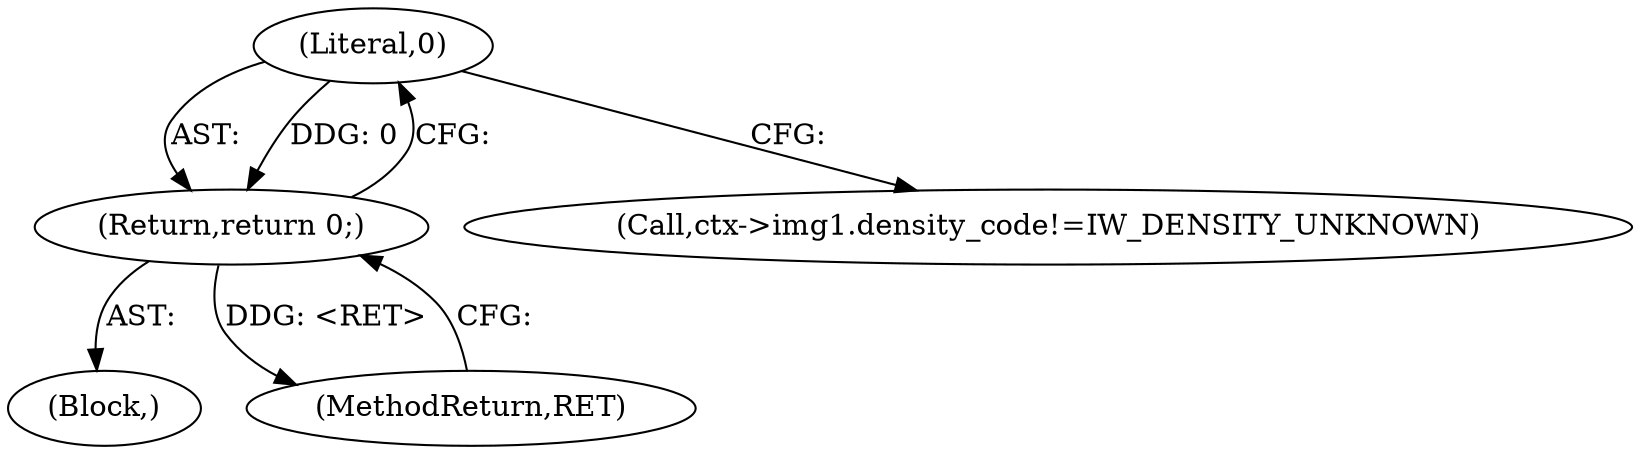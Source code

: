 digraph "1_imageworsener_dc49c807926b96e503bd7c0dec35119eecd6c6fe@del" {
"1000150" [label="(Literal,0)"];
"1000149" [label="(Return,return 0;)"];
"1000105" [label="(Block,)"];
"1000150" [label="(Literal,0)"];
"1000123" [label="(Call,ctx->img1.density_code!=IW_DENSITY_UNKNOWN)"];
"1000149" [label="(Return,return 0;)"];
"1000151" [label="(MethodReturn,RET)"];
"1000150" -> "1000149"  [label="AST: "];
"1000150" -> "1000123"  [label="CFG: "];
"1000149" -> "1000150"  [label="CFG: "];
"1000150" -> "1000149"  [label="DDG: 0"];
"1000149" -> "1000105"  [label="AST: "];
"1000151" -> "1000149"  [label="CFG: "];
"1000149" -> "1000151"  [label="DDG: <RET>"];
}
